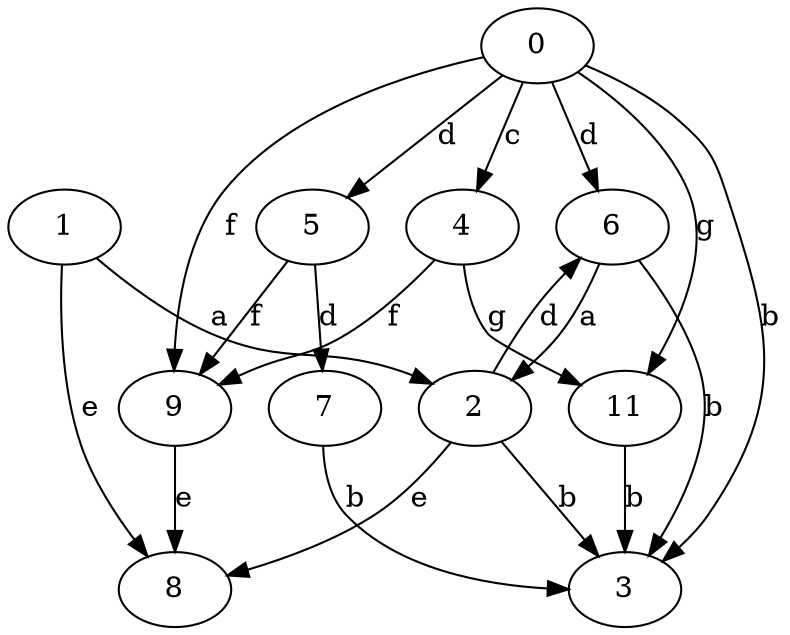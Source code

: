 strict digraph  {
0;
1;
2;
3;
4;
5;
6;
7;
8;
9;
11;
0 -> 3  [label=b];
0 -> 4  [label=c];
0 -> 5  [label=d];
0 -> 6  [label=d];
0 -> 9  [label=f];
0 -> 11  [label=g];
1 -> 2  [label=a];
1 -> 8  [label=e];
2 -> 3  [label=b];
2 -> 6  [label=d];
2 -> 8  [label=e];
4 -> 9  [label=f];
4 -> 11  [label=g];
5 -> 7  [label=d];
5 -> 9  [label=f];
6 -> 2  [label=a];
6 -> 3  [label=b];
7 -> 3  [label=b];
9 -> 8  [label=e];
11 -> 3  [label=b];
}
